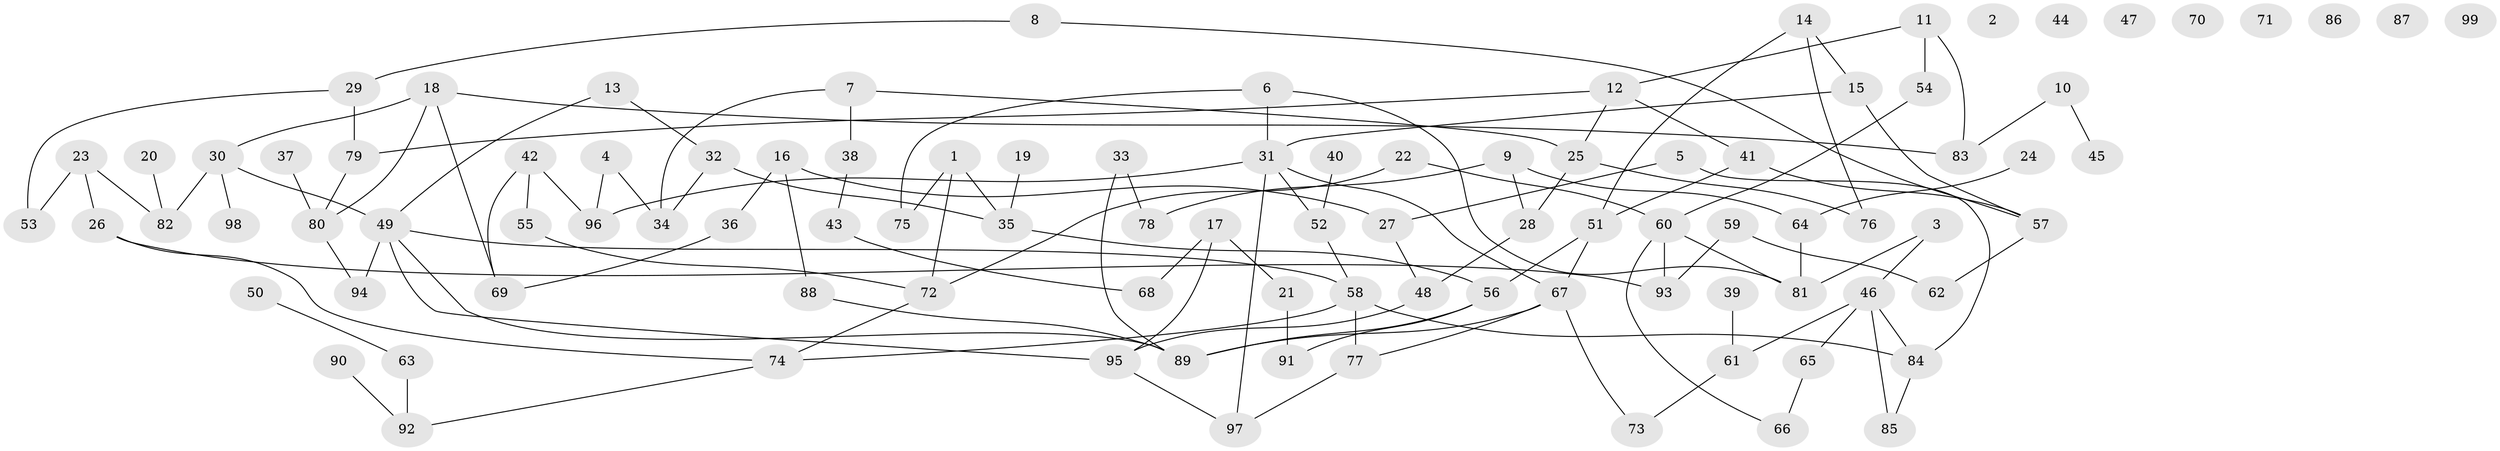 // coarse degree distribution, {6: 0.038461538461538464, 2: 0.23076923076923078, 7: 0.019230769230769232, 3: 0.28846153846153844, 4: 0.21153846153846154, 14: 0.019230769230769232, 1: 0.1346153846153846, 5: 0.057692307692307696}
// Generated by graph-tools (version 1.1) at 2025/48/03/04/25 22:48:07]
// undirected, 99 vertices, 127 edges
graph export_dot {
  node [color=gray90,style=filled];
  1;
  2;
  3;
  4;
  5;
  6;
  7;
  8;
  9;
  10;
  11;
  12;
  13;
  14;
  15;
  16;
  17;
  18;
  19;
  20;
  21;
  22;
  23;
  24;
  25;
  26;
  27;
  28;
  29;
  30;
  31;
  32;
  33;
  34;
  35;
  36;
  37;
  38;
  39;
  40;
  41;
  42;
  43;
  44;
  45;
  46;
  47;
  48;
  49;
  50;
  51;
  52;
  53;
  54;
  55;
  56;
  57;
  58;
  59;
  60;
  61;
  62;
  63;
  64;
  65;
  66;
  67;
  68;
  69;
  70;
  71;
  72;
  73;
  74;
  75;
  76;
  77;
  78;
  79;
  80;
  81;
  82;
  83;
  84;
  85;
  86;
  87;
  88;
  89;
  90;
  91;
  92;
  93;
  94;
  95;
  96;
  97;
  98;
  99;
  1 -- 35;
  1 -- 72;
  1 -- 75;
  3 -- 46;
  3 -- 81;
  4 -- 34;
  4 -- 96;
  5 -- 27;
  5 -- 84;
  6 -- 31;
  6 -- 75;
  6 -- 81;
  7 -- 25;
  7 -- 34;
  7 -- 38;
  8 -- 29;
  8 -- 57;
  9 -- 28;
  9 -- 64;
  9 -- 78;
  10 -- 45;
  10 -- 83;
  11 -- 12;
  11 -- 54;
  11 -- 83;
  12 -- 25;
  12 -- 41;
  12 -- 79;
  13 -- 32;
  13 -- 49;
  14 -- 15;
  14 -- 51;
  14 -- 76;
  15 -- 31;
  15 -- 57;
  16 -- 27;
  16 -- 36;
  16 -- 88;
  17 -- 21;
  17 -- 68;
  17 -- 95;
  18 -- 30;
  18 -- 69;
  18 -- 80;
  18 -- 83;
  19 -- 35;
  20 -- 82;
  21 -- 91;
  22 -- 60;
  22 -- 72;
  23 -- 26;
  23 -- 53;
  23 -- 82;
  24 -- 64;
  25 -- 28;
  25 -- 76;
  26 -- 74;
  26 -- 93;
  27 -- 48;
  28 -- 48;
  29 -- 53;
  29 -- 79;
  30 -- 49;
  30 -- 82;
  30 -- 98;
  31 -- 52;
  31 -- 67;
  31 -- 96;
  31 -- 97;
  32 -- 34;
  32 -- 35;
  33 -- 78;
  33 -- 89;
  35 -- 56;
  36 -- 69;
  37 -- 80;
  38 -- 43;
  39 -- 61;
  40 -- 52;
  41 -- 51;
  41 -- 57;
  42 -- 55;
  42 -- 69;
  42 -- 96;
  43 -- 68;
  46 -- 61;
  46 -- 65;
  46 -- 84;
  46 -- 85;
  48 -- 95;
  49 -- 58;
  49 -- 89;
  49 -- 94;
  49 -- 95;
  50 -- 63;
  51 -- 56;
  51 -- 67;
  52 -- 58;
  54 -- 60;
  55 -- 72;
  56 -- 89;
  56 -- 91;
  57 -- 62;
  58 -- 74;
  58 -- 77;
  58 -- 84;
  59 -- 62;
  59 -- 93;
  60 -- 66;
  60 -- 81;
  60 -- 93;
  61 -- 73;
  63 -- 92;
  64 -- 81;
  65 -- 66;
  67 -- 73;
  67 -- 77;
  67 -- 89;
  72 -- 74;
  74 -- 92;
  77 -- 97;
  79 -- 80;
  80 -- 94;
  84 -- 85;
  88 -- 89;
  90 -- 92;
  95 -- 97;
}
